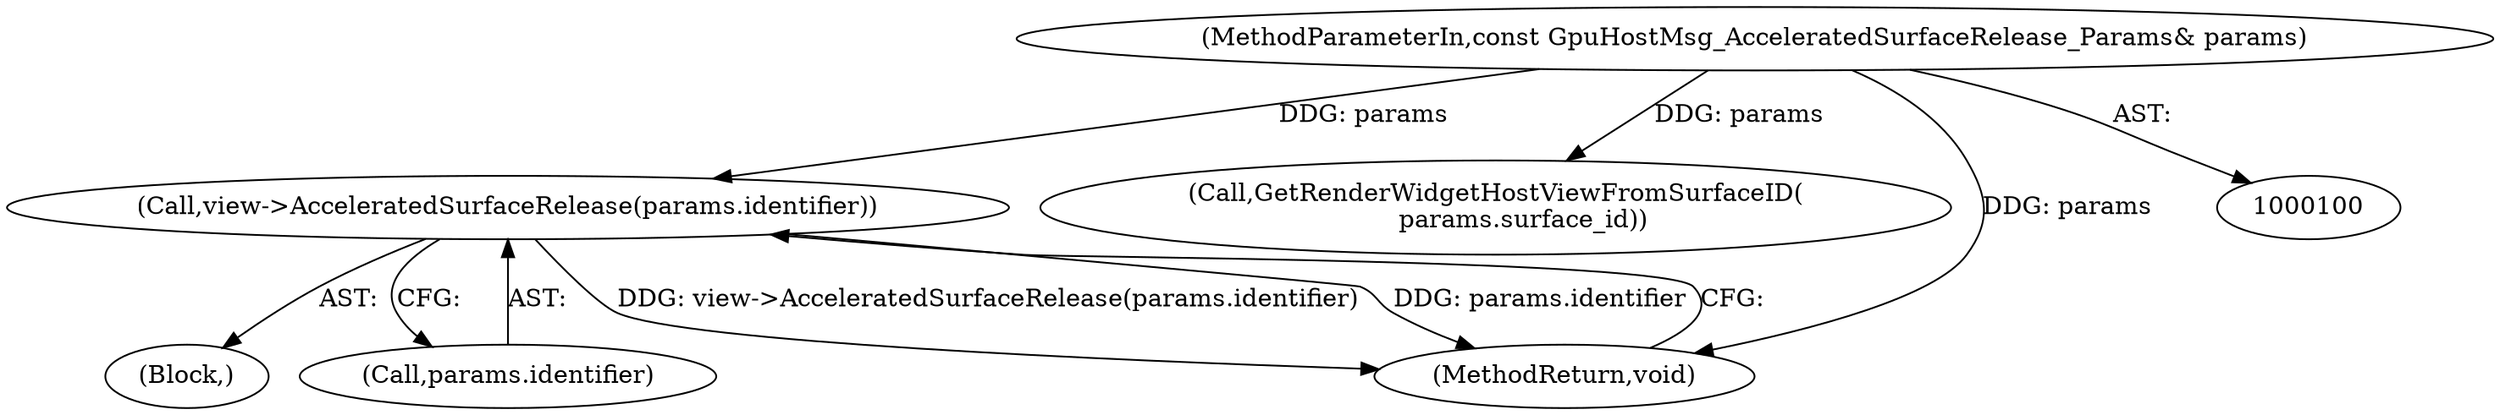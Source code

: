 digraph "1_Chrome_18d67244984a574ba2dd8779faabc0e3e34f4b76_7@del" {
"1000114" [label="(Call,view->AcceleratedSurfaceRelease(params.identifier))"];
"1000101" [label="(MethodParameterIn,const GpuHostMsg_AcceleratedSurfaceRelease_Params& params)"];
"1000106" [label="(Call,GetRenderWidgetHostViewFromSurfaceID(\n       params.surface_id))"];
"1000114" [label="(Call,view->AcceleratedSurfaceRelease(params.identifier))"];
"1000102" [label="(Block,)"];
"1000115" [label="(Call,params.identifier)"];
"1000101" [label="(MethodParameterIn,const GpuHostMsg_AcceleratedSurfaceRelease_Params& params)"];
"1000118" [label="(MethodReturn,void)"];
"1000114" -> "1000102"  [label="AST: "];
"1000114" -> "1000115"  [label="CFG: "];
"1000115" -> "1000114"  [label="AST: "];
"1000118" -> "1000114"  [label="CFG: "];
"1000114" -> "1000118"  [label="DDG: view->AcceleratedSurfaceRelease(params.identifier)"];
"1000114" -> "1000118"  [label="DDG: params.identifier"];
"1000101" -> "1000114"  [label="DDG: params"];
"1000101" -> "1000100"  [label="AST: "];
"1000101" -> "1000118"  [label="DDG: params"];
"1000101" -> "1000106"  [label="DDG: params"];
}
